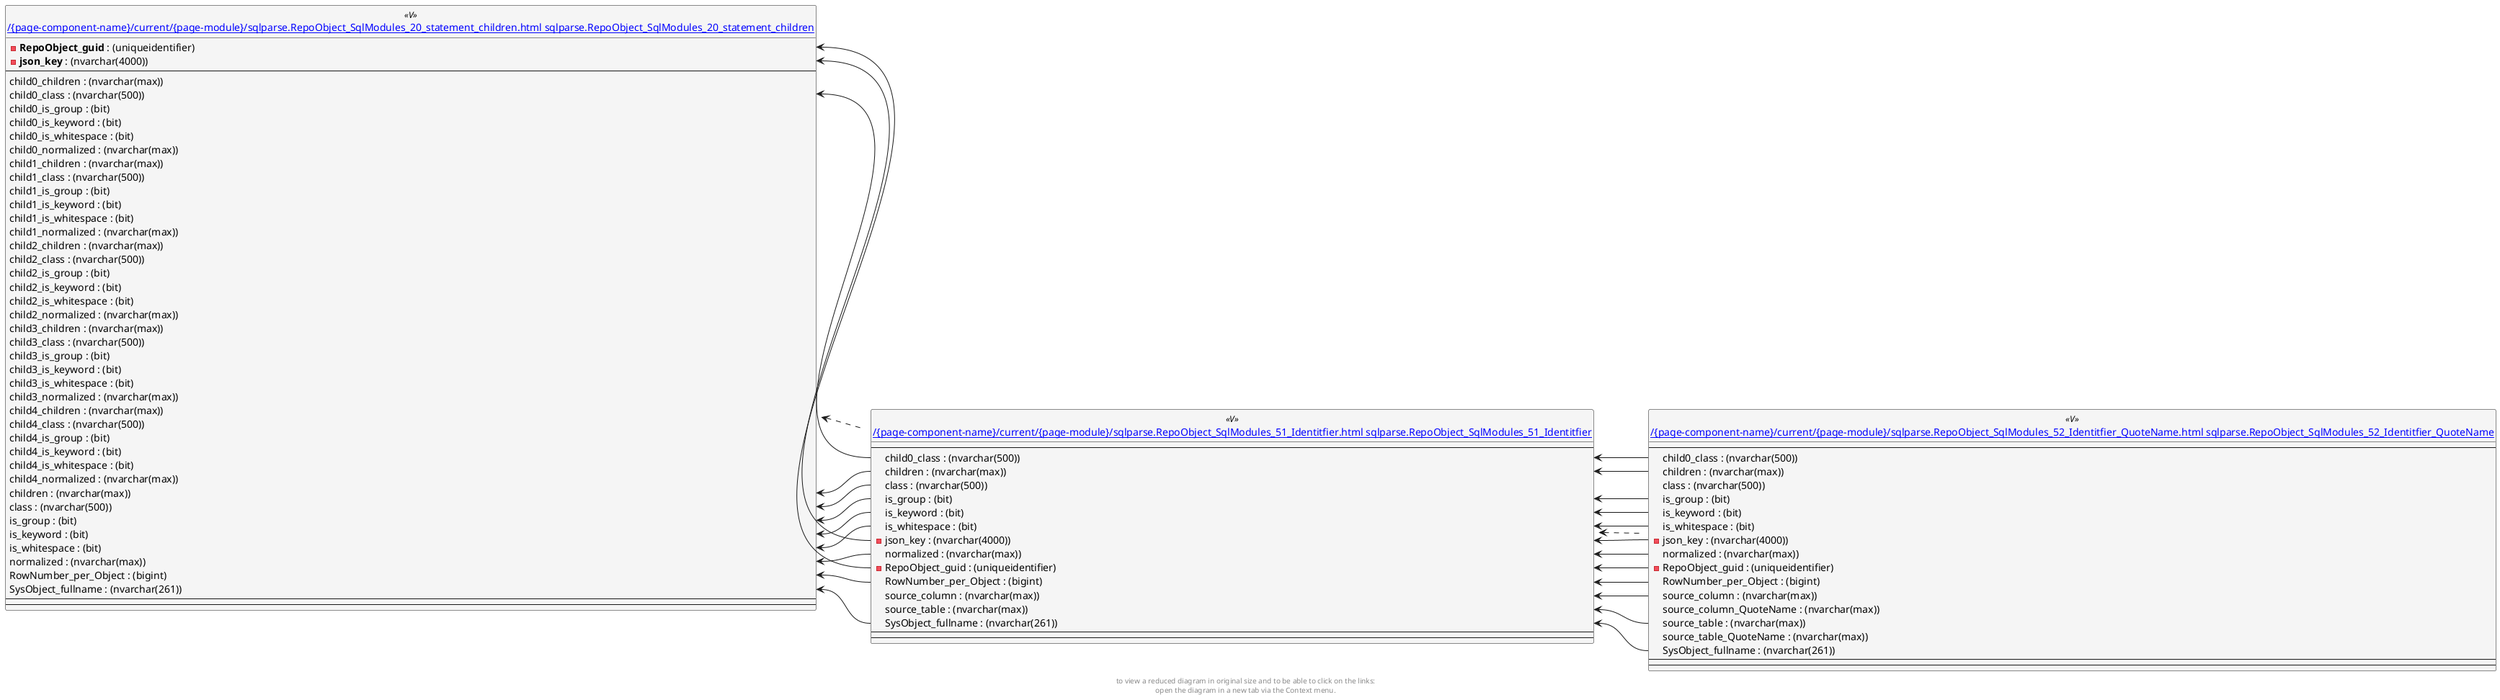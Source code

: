 @startuml
left to right direction
'top to bottom direction
hide circle
'avoide "." issues:
set namespaceSeparator none


skinparam class {
  BackgroundColor White
  BackgroundColor<<FN>> Yellow
  BackgroundColor<<FS>> Yellow
  BackgroundColor<<FT>> LightGray
  BackgroundColor<<IF>> Yellow
  BackgroundColor<<IS>> Yellow
  BackgroundColor<<P>> Aqua
  BackgroundColor<<PC>> Aqua
  BackgroundColor<<SN>> Yellow
  BackgroundColor<<SO>> SlateBlue
  BackgroundColor<<TF>> LightGray
  BackgroundColor<<TR>> Tomato
  BackgroundColor<<U>> White
  BackgroundColor<<V>> WhiteSmoke
  BackgroundColor<<X>> Aqua
}


entity "[[{site-url}/{page-component-name}/current/{page-module}/sqlparse.RepoObject_SqlModules_20_statement_children.html sqlparse.RepoObject_SqlModules_20_statement_children]]" as sqlparse.RepoObject_SqlModules_20_statement_children << V >> {
  - **RepoObject_guid** : (uniqueidentifier)
  - **json_key** : (nvarchar(4000))
  --
  child0_children : (nvarchar(max))
  child0_class : (nvarchar(500))
  child0_is_group : (bit)
  child0_is_keyword : (bit)
  child0_is_whitespace : (bit)
  child0_normalized : (nvarchar(max))
  child1_children : (nvarchar(max))
  child1_class : (nvarchar(500))
  child1_is_group : (bit)
  child1_is_keyword : (bit)
  child1_is_whitespace : (bit)
  child1_normalized : (nvarchar(max))
  child2_children : (nvarchar(max))
  child2_class : (nvarchar(500))
  child2_is_group : (bit)
  child2_is_keyword : (bit)
  child2_is_whitespace : (bit)
  child2_normalized : (nvarchar(max))
  child3_children : (nvarchar(max))
  child3_class : (nvarchar(500))
  child3_is_group : (bit)
  child3_is_keyword : (bit)
  child3_is_whitespace : (bit)
  child3_normalized : (nvarchar(max))
  child4_children : (nvarchar(max))
  child4_class : (nvarchar(500))
  child4_is_group : (bit)
  child4_is_keyword : (bit)
  child4_is_whitespace : (bit)
  child4_normalized : (nvarchar(max))
  children : (nvarchar(max))
  class : (nvarchar(500))
  is_group : (bit)
  is_keyword : (bit)
  is_whitespace : (bit)
  normalized : (nvarchar(max))
  RowNumber_per_Object : (bigint)
  SysObject_fullname : (nvarchar(261))
  --
  --
}

entity "[[{site-url}/{page-component-name}/current/{page-module}/sqlparse.RepoObject_SqlModules_51_Identitfier.html sqlparse.RepoObject_SqlModules_51_Identitfier]]" as sqlparse.RepoObject_SqlModules_51_Identitfier << V >> {
  --
  child0_class : (nvarchar(500))
  children : (nvarchar(max))
  class : (nvarchar(500))
  is_group : (bit)
  is_keyword : (bit)
  is_whitespace : (bit)
  - json_key : (nvarchar(4000))
  normalized : (nvarchar(max))
  - RepoObject_guid : (uniqueidentifier)
  RowNumber_per_Object : (bigint)
  source_column : (nvarchar(max))
  source_table : (nvarchar(max))
  SysObject_fullname : (nvarchar(261))
  --
  --
}

entity "[[{site-url}/{page-component-name}/current/{page-module}/sqlparse.RepoObject_SqlModules_52_Identitfier_QuoteName.html sqlparse.RepoObject_SqlModules_52_Identitfier_QuoteName]]" as sqlparse.RepoObject_SqlModules_52_Identitfier_QuoteName << V >> {
  --
  child0_class : (nvarchar(500))
  children : (nvarchar(max))
  class : (nvarchar(500))
  is_group : (bit)
  is_keyword : (bit)
  is_whitespace : (bit)
  - json_key : (nvarchar(4000))
  normalized : (nvarchar(max))
  - RepoObject_guid : (uniqueidentifier)
  RowNumber_per_Object : (bigint)
  source_column : (nvarchar(max))
  source_column_QuoteName : (nvarchar(max))
  source_table : (nvarchar(max))
  source_table_QuoteName : (nvarchar(max))
  SysObject_fullname : (nvarchar(261))
  --
  --
}

sqlparse.RepoObject_SqlModules_20_statement_children <.. sqlparse.RepoObject_SqlModules_51_Identitfier
sqlparse.RepoObject_SqlModules_51_Identitfier <.. sqlparse.RepoObject_SqlModules_52_Identitfier_QuoteName
sqlparse.RepoObject_SqlModules_20_statement_children::child0_class <-- sqlparse.RepoObject_SqlModules_51_Identitfier::child0_class
sqlparse.RepoObject_SqlModules_20_statement_children::children <-- sqlparse.RepoObject_SqlModules_51_Identitfier::children
sqlparse.RepoObject_SqlModules_20_statement_children::class <-- sqlparse.RepoObject_SqlModules_51_Identitfier::class
sqlparse.RepoObject_SqlModules_20_statement_children::is_group <-- sqlparse.RepoObject_SqlModules_51_Identitfier::is_group
sqlparse.RepoObject_SqlModules_20_statement_children::is_keyword <-- sqlparse.RepoObject_SqlModules_51_Identitfier::is_keyword
sqlparse.RepoObject_SqlModules_20_statement_children::is_whitespace <-- sqlparse.RepoObject_SqlModules_51_Identitfier::is_whitespace
sqlparse.RepoObject_SqlModules_20_statement_children::json_key <-- sqlparse.RepoObject_SqlModules_51_Identitfier::json_key
sqlparse.RepoObject_SqlModules_20_statement_children::normalized <-- sqlparse.RepoObject_SqlModules_51_Identitfier::normalized
sqlparse.RepoObject_SqlModules_20_statement_children::RepoObject_guid <-- sqlparse.RepoObject_SqlModules_51_Identitfier::RepoObject_guid
sqlparse.RepoObject_SqlModules_20_statement_children::RowNumber_per_Object <-- sqlparse.RepoObject_SqlModules_51_Identitfier::RowNumber_per_Object
sqlparse.RepoObject_SqlModules_20_statement_children::SysObject_fullname <-- sqlparse.RepoObject_SqlModules_51_Identitfier::SysObject_fullname
sqlparse.RepoObject_SqlModules_51_Identitfier::child0_class <-- sqlparse.RepoObject_SqlModules_52_Identitfier_QuoteName::child0_class
sqlparse.RepoObject_SqlModules_51_Identitfier::children <-- sqlparse.RepoObject_SqlModules_52_Identitfier_QuoteName::children
sqlparse.RepoObject_SqlModules_51_Identitfier::is_group <-- sqlparse.RepoObject_SqlModules_52_Identitfier_QuoteName::is_group
sqlparse.RepoObject_SqlModules_51_Identitfier::is_keyword <-- sqlparse.RepoObject_SqlModules_52_Identitfier_QuoteName::is_keyword
sqlparse.RepoObject_SqlModules_51_Identitfier::is_whitespace <-- sqlparse.RepoObject_SqlModules_52_Identitfier_QuoteName::is_whitespace
sqlparse.RepoObject_SqlModules_51_Identitfier::json_key <-- sqlparse.RepoObject_SqlModules_52_Identitfier_QuoteName::json_key
sqlparse.RepoObject_SqlModules_51_Identitfier::normalized <-- sqlparse.RepoObject_SqlModules_52_Identitfier_QuoteName::normalized
sqlparse.RepoObject_SqlModules_51_Identitfier::RepoObject_guid <-- sqlparse.RepoObject_SqlModules_52_Identitfier_QuoteName::RepoObject_guid
sqlparse.RepoObject_SqlModules_51_Identitfier::RowNumber_per_Object <-- sqlparse.RepoObject_SqlModules_52_Identitfier_QuoteName::RowNumber_per_Object
sqlparse.RepoObject_SqlModules_51_Identitfier::source_column <-- sqlparse.RepoObject_SqlModules_52_Identitfier_QuoteName::source_column
sqlparse.RepoObject_SqlModules_51_Identitfier::source_table <-- sqlparse.RepoObject_SqlModules_52_Identitfier_QuoteName::source_table
sqlparse.RepoObject_SqlModules_51_Identitfier::SysObject_fullname <-- sqlparse.RepoObject_SqlModules_52_Identitfier_QuoteName::SysObject_fullname
footer
to view a reduced diagram in original size and to be able to click on the links:
open the diagram in a new tab via the Context menu.
end footer

@enduml

